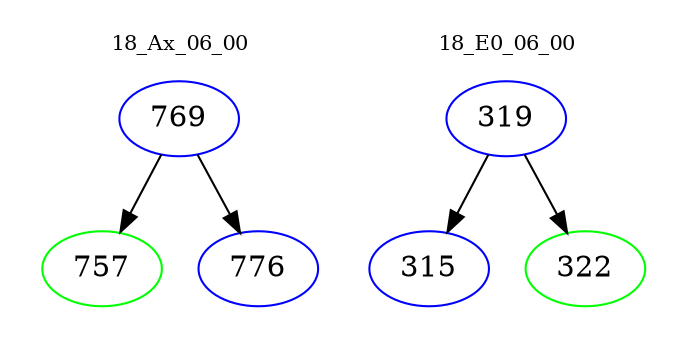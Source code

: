 digraph{
subgraph cluster_0 {
color = white
label = "18_Ax_06_00";
fontsize=10;
T0_769 [label="769", color="blue"]
T0_769 -> T0_757 [color="black"]
T0_757 [label="757", color="green"]
T0_769 -> T0_776 [color="black"]
T0_776 [label="776", color="blue"]
}
subgraph cluster_1 {
color = white
label = "18_E0_06_00";
fontsize=10;
T1_319 [label="319", color="blue"]
T1_319 -> T1_315 [color="black"]
T1_315 [label="315", color="blue"]
T1_319 -> T1_322 [color="black"]
T1_322 [label="322", color="green"]
}
}
